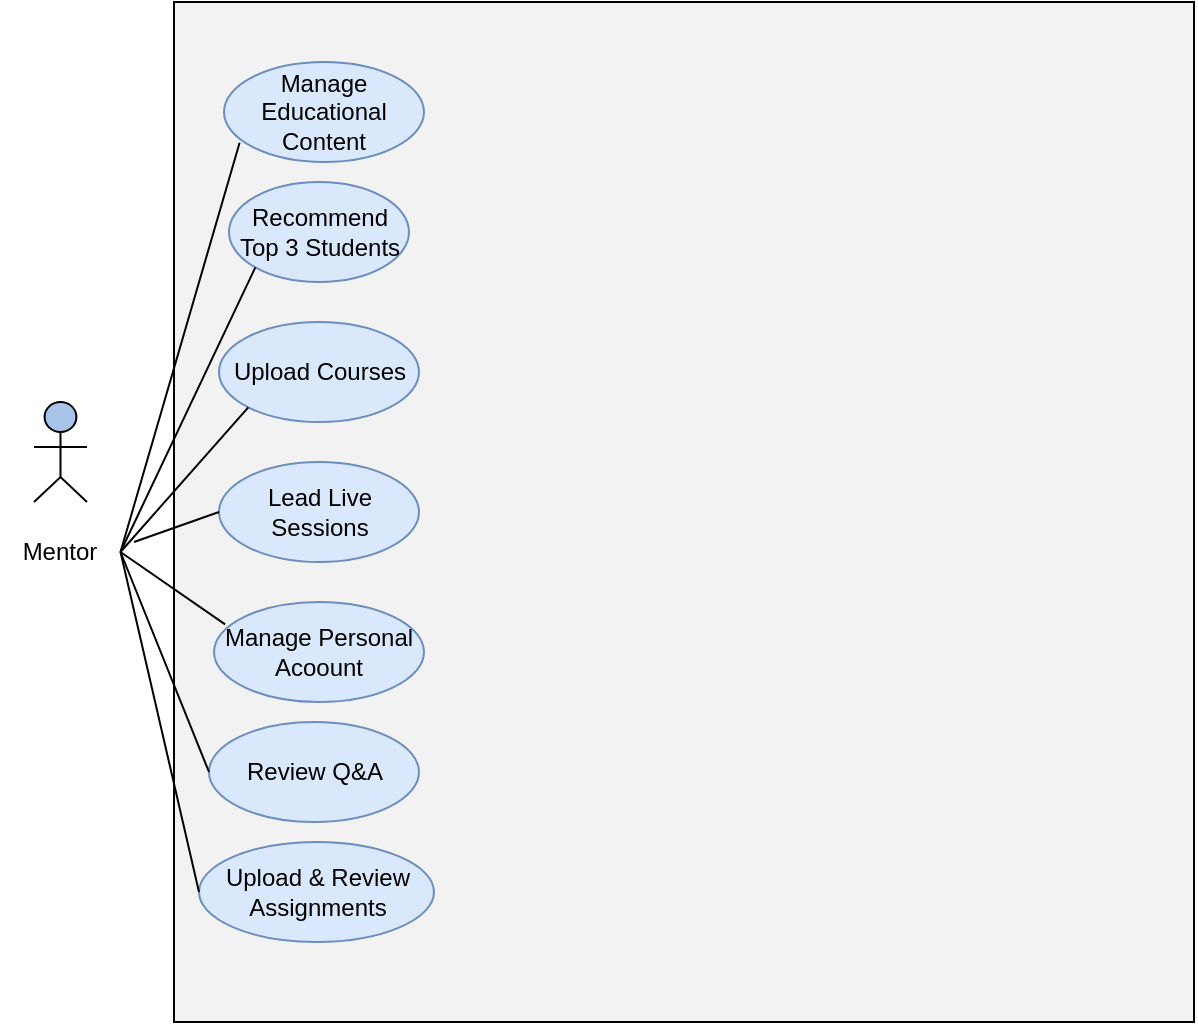<mxfile version="24.7.7">
  <diagram name="Page-1" id="2vZJ7OQPQIT-9_5utM5m">
    <mxGraphModel dx="1603" dy="872" grid="1" gridSize="10" guides="1" tooltips="1" connect="1" arrows="1" fold="1" page="1" pageScale="1" pageWidth="850" pageHeight="1100" math="0" shadow="0">
      <root>
        <mxCell id="0" />
        <mxCell id="1" parent="0" />
        <mxCell id="Aj5wZWBI_LHhy03IRRm6-2" value="" style="whiteSpace=wrap;html=1;aspect=fixed;fillColor=#F2F2F2;" vertex="1" parent="1">
          <mxGeometry x="110" y="10" width="510" height="510" as="geometry" />
        </mxCell>
        <mxCell id="Aj5wZWBI_LHhy03IRRm6-11" value="" style="group" vertex="1" connectable="0" parent="1">
          <mxGeometry x="23.25" y="210" width="60" height="90" as="geometry" />
        </mxCell>
        <mxCell id="Aj5wZWBI_LHhy03IRRm6-8" value="Mentor" style="text;html=1;align=center;verticalAlign=middle;whiteSpace=wrap;rounded=0;" vertex="1" parent="Aj5wZWBI_LHhy03IRRm6-11">
          <mxGeometry y="60" width="60" height="30" as="geometry" />
        </mxCell>
        <mxCell id="Aj5wZWBI_LHhy03IRRm6-9" value="" style="html=1;outlineConnect=0;whiteSpace=wrap;fillColor=#A9C4EB;verticalLabelPosition=bottom;verticalAlign=top;align=center;shape=mxgraph.archimate3.actor;" vertex="1" parent="Aj5wZWBI_LHhy03IRRm6-11">
          <mxGeometry x="16.75" width="26.5" height="50" as="geometry" />
        </mxCell>
        <mxCell id="Aj5wZWBI_LHhy03IRRm6-12" value="Manage Educational Content" style="ellipse;whiteSpace=wrap;html=1;fillColor=#dae8fc;strokeColor=#6c8ebf;" vertex="1" parent="1">
          <mxGeometry x="135" y="40" width="100" height="50" as="geometry" />
        </mxCell>
        <mxCell id="Aj5wZWBI_LHhy03IRRm6-13" value="Recommend Top 3 Students" style="ellipse;whiteSpace=wrap;html=1;fillColor=#dae8fc;strokeColor=#6c8ebf;" vertex="1" parent="1">
          <mxGeometry x="137.5" y="100" width="90" height="50" as="geometry" />
        </mxCell>
        <mxCell id="Aj5wZWBI_LHhy03IRRm6-15" value="Upload Courses" style="ellipse;whiteSpace=wrap;html=1;fillColor=#dae8fc;strokeColor=#6c8ebf;" vertex="1" parent="1">
          <mxGeometry x="132.5" y="170" width="100" height="50" as="geometry" />
        </mxCell>
        <mxCell id="Aj5wZWBI_LHhy03IRRm6-16" value="Lead Live Sessions" style="ellipse;whiteSpace=wrap;html=1;fillColor=#dae8fc;strokeColor=#6c8ebf;" vertex="1" parent="1">
          <mxGeometry x="132.5" y="240" width="100" height="50" as="geometry" />
        </mxCell>
        <mxCell id="Aj5wZWBI_LHhy03IRRm6-17" value="Manage Personal Acoount" style="ellipse;whiteSpace=wrap;html=1;fillColor=#dae8fc;strokeColor=#6c8ebf;" vertex="1" parent="1">
          <mxGeometry x="130" y="310" width="105" height="50" as="geometry" />
        </mxCell>
        <mxCell id="Aj5wZWBI_LHhy03IRRm6-18" value="Review Q&amp;amp;A" style="ellipse;whiteSpace=wrap;html=1;fillColor=#dae8fc;strokeColor=#6c8ebf;" vertex="1" parent="1">
          <mxGeometry x="127.5" y="370" width="105" height="50" as="geometry" />
        </mxCell>
        <mxCell id="Aj5wZWBI_LHhy03IRRm6-19" value="Upload &amp;amp; Review Assignments" style="ellipse;whiteSpace=wrap;html=1;fillColor=#dae8fc;strokeColor=#6c8ebf;" vertex="1" parent="1">
          <mxGeometry x="122.5" y="430" width="117.5" height="50" as="geometry" />
        </mxCell>
        <mxCell id="Aj5wZWBI_LHhy03IRRm6-20" value="" style="endArrow=none;html=1;rounded=0;exitX=1;exitY=0.5;exitDx=0;exitDy=0;entryX=0.078;entryY=0.808;entryDx=0;entryDy=0;entryPerimeter=0;" edge="1" parent="1" source="Aj5wZWBI_LHhy03IRRm6-8" target="Aj5wZWBI_LHhy03IRRm6-12">
          <mxGeometry width="50" height="50" relative="1" as="geometry">
            <mxPoint x="400" y="290" as="sourcePoint" />
            <mxPoint x="450" y="240" as="targetPoint" />
          </mxGeometry>
        </mxCell>
        <mxCell id="Aj5wZWBI_LHhy03IRRm6-21" value="" style="endArrow=none;html=1;rounded=0;exitX=1;exitY=0.5;exitDx=0;exitDy=0;entryX=0;entryY=1;entryDx=0;entryDy=0;" edge="1" parent="1" source="Aj5wZWBI_LHhy03IRRm6-8" target="Aj5wZWBI_LHhy03IRRm6-13">
          <mxGeometry width="50" height="50" relative="1" as="geometry">
            <mxPoint x="400" y="290" as="sourcePoint" />
            <mxPoint x="450" y="240" as="targetPoint" />
          </mxGeometry>
        </mxCell>
        <mxCell id="Aj5wZWBI_LHhy03IRRm6-22" value="" style="endArrow=none;html=1;rounded=0;exitX=1;exitY=0.5;exitDx=0;exitDy=0;entryX=0;entryY=1;entryDx=0;entryDy=0;" edge="1" parent="1" source="Aj5wZWBI_LHhy03IRRm6-8" target="Aj5wZWBI_LHhy03IRRm6-15">
          <mxGeometry width="50" height="50" relative="1" as="geometry">
            <mxPoint x="400" y="290" as="sourcePoint" />
            <mxPoint x="450" y="240" as="targetPoint" />
          </mxGeometry>
        </mxCell>
        <mxCell id="Aj5wZWBI_LHhy03IRRm6-23" value="" style="endArrow=none;html=1;rounded=0;entryX=0;entryY=0.5;entryDx=0;entryDy=0;" edge="1" parent="1" target="Aj5wZWBI_LHhy03IRRm6-16">
          <mxGeometry width="50" height="50" relative="1" as="geometry">
            <mxPoint x="90" y="280" as="sourcePoint" />
            <mxPoint x="450" y="240" as="targetPoint" />
          </mxGeometry>
        </mxCell>
        <mxCell id="Aj5wZWBI_LHhy03IRRm6-24" value="" style="endArrow=none;html=1;rounded=0;exitX=1;exitY=0.5;exitDx=0;exitDy=0;entryX=0.053;entryY=0.224;entryDx=0;entryDy=0;entryPerimeter=0;" edge="1" parent="1" source="Aj5wZWBI_LHhy03IRRm6-8" target="Aj5wZWBI_LHhy03IRRm6-17">
          <mxGeometry width="50" height="50" relative="1" as="geometry">
            <mxPoint x="400" y="290" as="sourcePoint" />
            <mxPoint x="450" y="240" as="targetPoint" />
          </mxGeometry>
        </mxCell>
        <mxCell id="Aj5wZWBI_LHhy03IRRm6-25" value="" style="endArrow=none;html=1;rounded=0;exitX=1;exitY=0.5;exitDx=0;exitDy=0;entryX=0;entryY=0.5;entryDx=0;entryDy=0;" edge="1" parent="1" source="Aj5wZWBI_LHhy03IRRm6-8" target="Aj5wZWBI_LHhy03IRRm6-18">
          <mxGeometry width="50" height="50" relative="1" as="geometry">
            <mxPoint x="400" y="290" as="sourcePoint" />
            <mxPoint x="450" y="240" as="targetPoint" />
          </mxGeometry>
        </mxCell>
        <mxCell id="Aj5wZWBI_LHhy03IRRm6-26" value="" style="endArrow=none;html=1;rounded=0;exitX=1;exitY=0.5;exitDx=0;exitDy=0;entryX=0;entryY=0.5;entryDx=0;entryDy=0;" edge="1" parent="1" source="Aj5wZWBI_LHhy03IRRm6-8" target="Aj5wZWBI_LHhy03IRRm6-19">
          <mxGeometry width="50" height="50" relative="1" as="geometry">
            <mxPoint x="400" y="290" as="sourcePoint" />
            <mxPoint x="450" y="240" as="targetPoint" />
          </mxGeometry>
        </mxCell>
      </root>
    </mxGraphModel>
  </diagram>
</mxfile>
